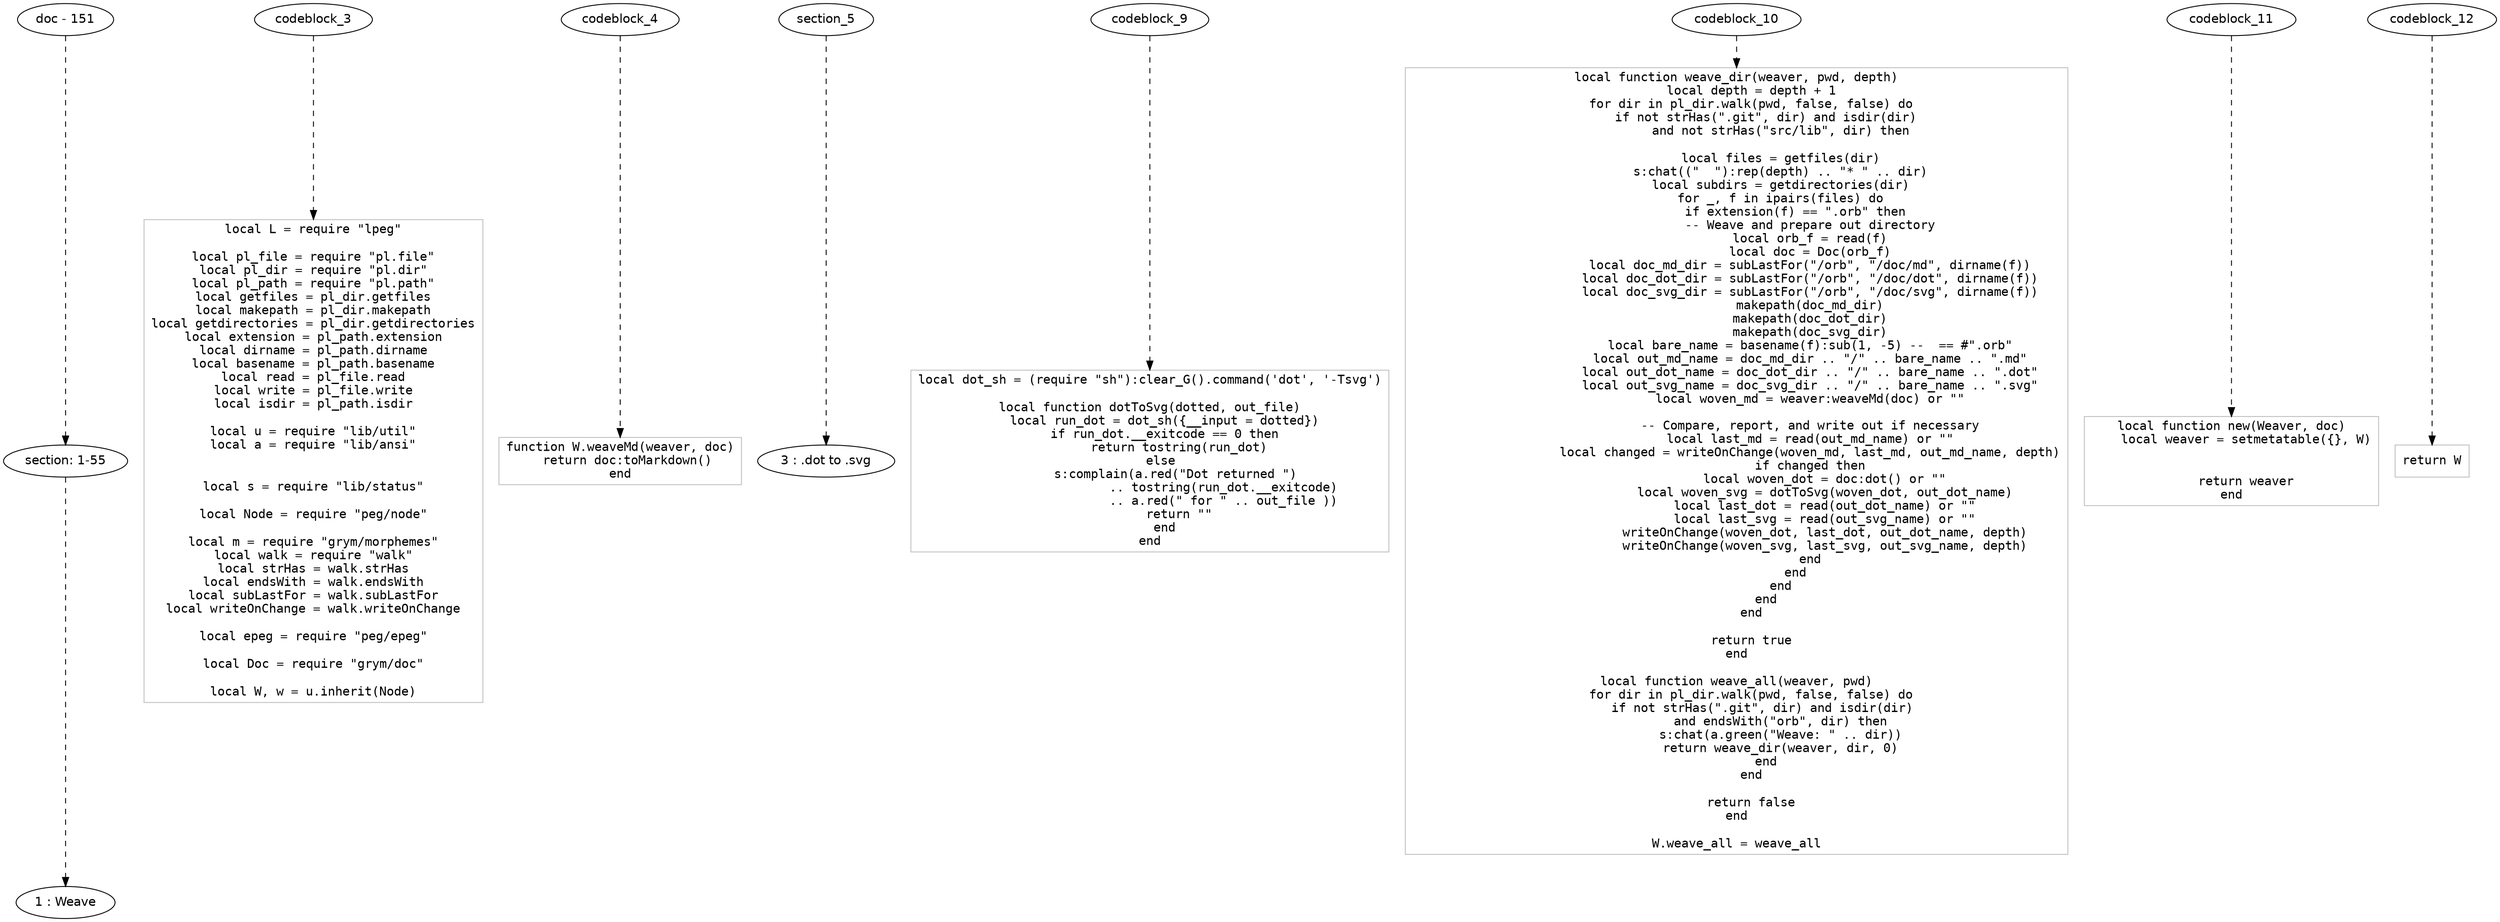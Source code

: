 digraph hierarchy {

node [fontname=Helvetica]
edge [style=dashed]

doc_0 [label="doc - 151"]


doc_0 -> { section_1}
{rank=same; section_1}

section_1 [label="section: 1-55"]


section_1 -> { header_2}
{rank=same; header_2}

header_2 [label="1 : Weave"]


codeblock_3 -> leaf_6
leaf_6  [color=Gray,shape=rectangle,fontname=Inconsolata,label="local L = require \"lpeg\"

local pl_file = require \"pl.file\"
local pl_dir = require \"pl.dir\"
local pl_path = require \"pl.path\"
local getfiles = pl_dir.getfiles
local makepath = pl_dir.makepath
local getdirectories = pl_dir.getdirectories
local extension = pl_path.extension
local dirname = pl_path.dirname
local basename = pl_path.basename
local read = pl_file.read
local write = pl_file.write
local isdir = pl_path.isdir

local u = require \"lib/util\"
local a = require \"lib/ansi\"


local s = require \"lib/status\"

local Node = require \"peg/node\"

local m = require \"grym/morphemes\"
local walk = require \"walk\"
local strHas = walk.strHas
local endsWith = walk.endsWith
local subLastFor = walk.subLastFor
local writeOnChange = walk.writeOnChange

local epeg = require \"peg/epeg\"

local Doc = require \"grym/doc\"

local W, w = u.inherit(Node)"]
codeblock_4 -> leaf_7
leaf_7  [color=Gray,shape=rectangle,fontname=Inconsolata,label="function W.weaveMd(weaver, doc)
  return doc:toMarkdown()
end"]
section_5 -> { header_8}
{rank=same; header_8}

header_8 [label="3 : .dot to .svg"]


codeblock_9 -> leaf_13
leaf_13  [color=Gray,shape=rectangle,fontname=Inconsolata,label="local dot_sh = (require \"sh\"):clear_G().command('dot', '-Tsvg')

local function dotToSvg(dotted, out_file)
    local run_dot = dot_sh({__input = dotted})
    if run_dot.__exitcode == 0 then
        return tostring(run_dot)
    else 
        s:complain(a.red(\"Dot returned \") 
                    .. tostring(run_dot.__exitcode)
                    .. a.red(\" for \" .. out_file ))
        return \"\"
    end
end"]
codeblock_10 -> leaf_14
leaf_14  [color=Gray,shape=rectangle,fontname=Inconsolata,label="local function weave_dir(weaver, pwd, depth)
    local depth = depth + 1
    for dir in pl_dir.walk(pwd, false, false) do
        if not strHas(\".git\", dir) and isdir(dir)
            and not strHas(\"src/lib\", dir) then

            local files = getfiles(dir)
            s:chat((\"  \"):rep(depth) .. \"* \" .. dir)
            local subdirs = getdirectories(dir)
            for _, f in ipairs(files) do
                if extension(f) == \".orb\" then
                    -- Weave and prepare out directory
                    local orb_f = read(f)
                    local doc = Doc(orb_f)
                    local doc_md_dir = subLastFor(\"/orb\", \"/doc/md\", dirname(f))
                    local doc_dot_dir = subLastFor(\"/orb\", \"/doc/dot\", dirname(f))
                    local doc_svg_dir = subLastFor(\"/orb\", \"/doc/svg\", dirname(f))
                    makepath(doc_md_dir)
                    makepath(doc_dot_dir)
                    makepath(doc_svg_dir)
                    local bare_name = basename(f):sub(1, -5) --  == #\".orb\"
                    local out_md_name = doc_md_dir .. \"/\" .. bare_name .. \".md\"
                    local out_dot_name = doc_dot_dir .. \"/\" .. bare_name .. \".dot\"
                    local out_svg_name = doc_svg_dir .. \"/\" .. bare_name .. \".svg\"
                    local woven_md = weaver:weaveMd(doc) or \"\"
                    
                    -- Compare, report, and write out if necessary
                    local last_md = read(out_md_name) or \"\"
                    local changed = writeOnChange(woven_md, last_md, out_md_name, depth)
                    if changed then
                        local woven_dot = doc:dot() or \"\"
                        local woven_svg = dotToSvg(woven_dot, out_dot_name)
                        local last_dot = read(out_dot_name) or \"\"
                        local last_svg = read(out_svg_name) or \"\"
                        writeOnChange(woven_dot, last_dot, out_dot_name, depth)
                        writeOnChange(woven_svg, last_svg, out_svg_name, depth)
                    end
                end
            end
        end
    end

    return true
end

local function weave_all(weaver, pwd)
    for dir in pl_dir.walk(pwd, false, false) do
        if not strHas(\".git\", dir) and isdir(dir) 
            and endsWith(\"orb\", dir) then
            s:chat(a.green(\"Weave: \" .. dir))
            return weave_dir(weaver, dir, 0)
        end
    end

    return false
end

W.weave_all = weave_all"]
codeblock_11 -> leaf_15
leaf_15  [color=Gray,shape=rectangle,fontname=Inconsolata,label="local function new(Weaver, doc)
    local weaver = setmetatable({}, W)


    return weaver
end"]
codeblock_12 -> leaf_16
leaf_16  [color=Gray,shape=rectangle,fontname=Inconsolata,label="return W"]

}
